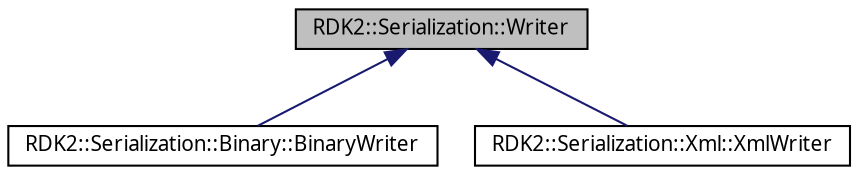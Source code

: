 digraph G
{
  edge [fontname="FreeSans.ttf",fontsize=10,labelfontname="FreeSans.ttf",labelfontsize=10];
  node [fontname="FreeSans.ttf",fontsize=10,shape=record];
  Node1 [label="RDK2::Serialization::Writer",height=0.2,width=0.4,color="black", fillcolor="grey75", style="filled" fontcolor="black"];
  Node1 -> Node2 [dir=back,color="midnightblue",fontsize=10,style="solid",fontname="FreeSans.ttf"];
  Node2 [label="RDK2::Serialization::Binary::BinaryWriter",height=0.2,width=0.4,color="black", fillcolor="white", style="filled",URL="$class_r_d_k2_1_1_serialization_1_1_binary_1_1_binary_writer.html",tooltip="A binary writer."];
  Node1 -> Node3 [dir=back,color="midnightblue",fontsize=10,style="solid",fontname="FreeSans.ttf"];
  Node3 [label="RDK2::Serialization::Xml::XmlWriter",height=0.2,width=0.4,color="black", fillcolor="white", style="filled",URL="$class_r_d_k2_1_1_serialization_1_1_xml_1_1_xml_writer.html",tooltip="An xml writer."];
}
